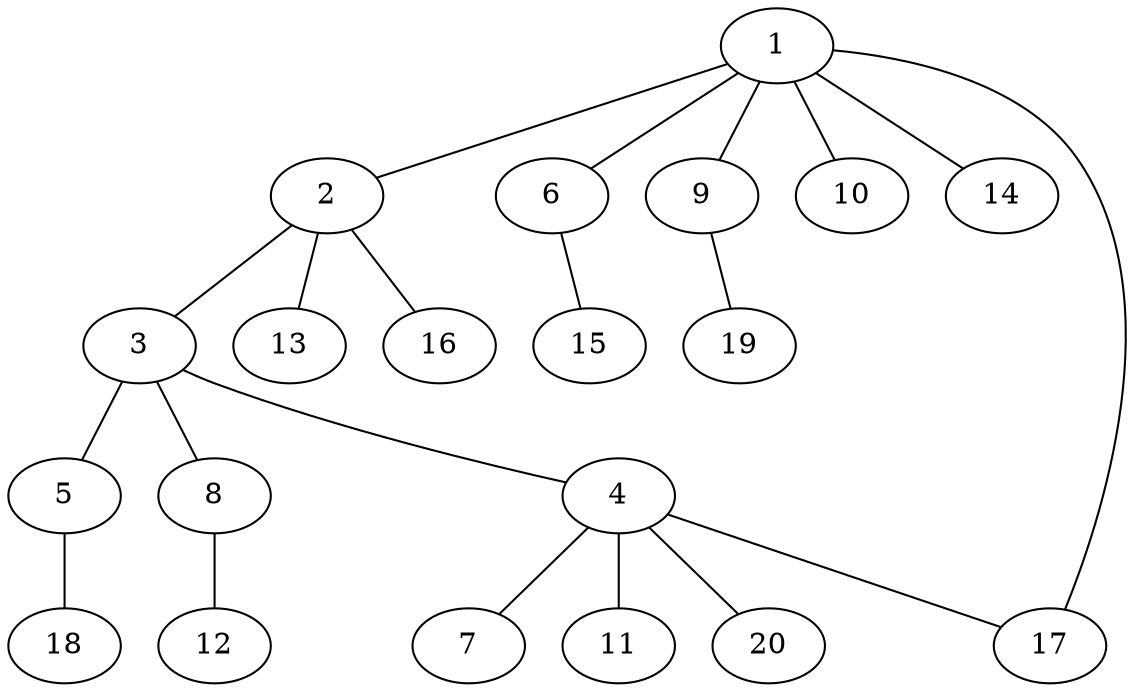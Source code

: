 graph graphname {1--2
1--6
1--9
1--10
1--14
1--17
2--3
2--13
2--16
3--4
3--5
3--8
4--7
4--11
4--17
4--20
5--18
6--15
8--12
9--19
}